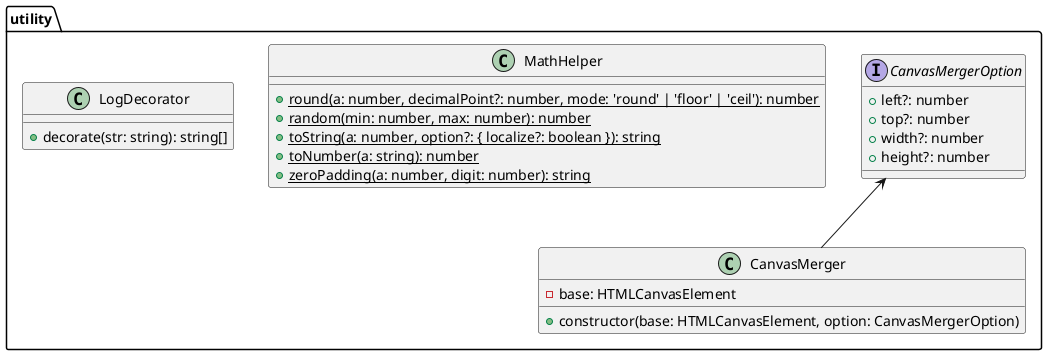 @startuml
'https://plantuml.com/class-diagram

package utility {
  class MathHelper {
    {static} + round(a: number, decimalPoint?: number, mode: 'round' | 'floor' | 'ceil'): number
    {static} + random(min: number, max: number): number
    {static} + toString(a: number, option?: { localize?: boolean }): string
    {static} + toNumber(a: string): number
    {static} + zeroPadding(a: number, digit: number): string
  }

  interface CanvasMergerOption {
    + left?: number
    + top?: number
    + width?: number
    + height?: number
  }
  class CanvasMerger {
    - base: HTMLCanvasElement
    + constructor(base: HTMLCanvasElement, option: CanvasMergerOption)
  }
  CanvasMerger -up-> CanvasMergerOption

  class LogDecorator {
    + decorate(str: string): string[]
  }
}

@enduml

